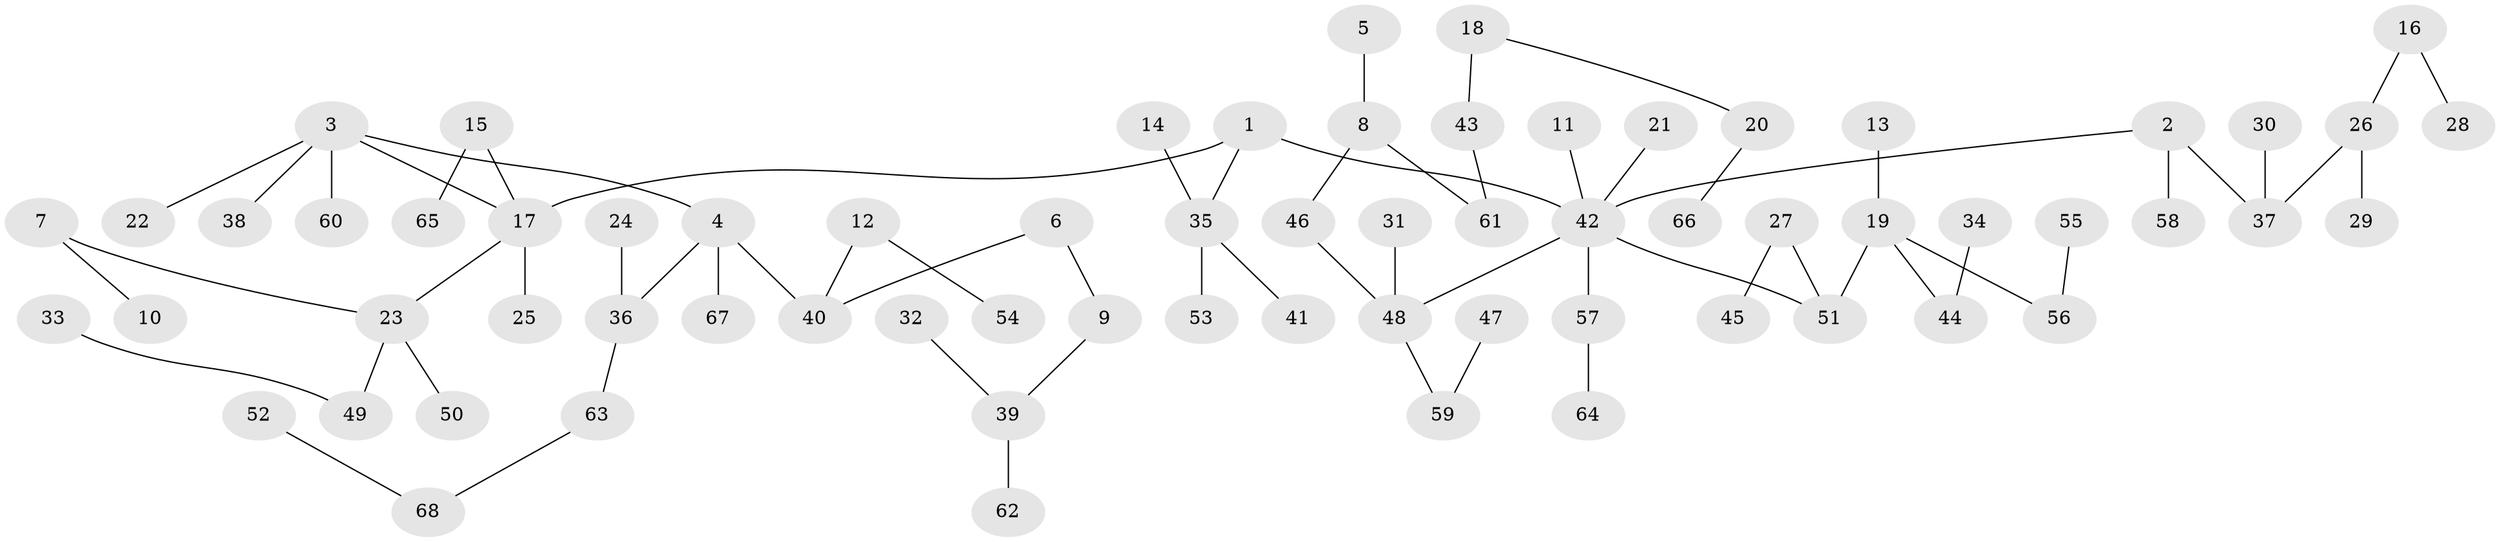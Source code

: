 // original degree distribution, {3: 0.14705882352941177, 7: 0.007352941176470588, 4: 0.07352941176470588, 5: 0.029411764705882353, 2: 0.27205882352941174, 6: 0.007352941176470588, 1: 0.4632352941176471}
// Generated by graph-tools (version 1.1) at 2025/37/03/04/25 23:37:19]
// undirected, 68 vertices, 67 edges
graph export_dot {
  node [color=gray90,style=filled];
  1;
  2;
  3;
  4;
  5;
  6;
  7;
  8;
  9;
  10;
  11;
  12;
  13;
  14;
  15;
  16;
  17;
  18;
  19;
  20;
  21;
  22;
  23;
  24;
  25;
  26;
  27;
  28;
  29;
  30;
  31;
  32;
  33;
  34;
  35;
  36;
  37;
  38;
  39;
  40;
  41;
  42;
  43;
  44;
  45;
  46;
  47;
  48;
  49;
  50;
  51;
  52;
  53;
  54;
  55;
  56;
  57;
  58;
  59;
  60;
  61;
  62;
  63;
  64;
  65;
  66;
  67;
  68;
  1 -- 17 [weight=1.0];
  1 -- 35 [weight=1.0];
  1 -- 42 [weight=1.0];
  2 -- 37 [weight=1.0];
  2 -- 42 [weight=1.0];
  2 -- 58 [weight=1.0];
  3 -- 4 [weight=1.0];
  3 -- 17 [weight=1.0];
  3 -- 22 [weight=1.0];
  3 -- 38 [weight=1.0];
  3 -- 60 [weight=1.0];
  4 -- 36 [weight=1.0];
  4 -- 40 [weight=1.0];
  4 -- 67 [weight=1.0];
  5 -- 8 [weight=1.0];
  6 -- 9 [weight=1.0];
  6 -- 40 [weight=1.0];
  7 -- 10 [weight=1.0];
  7 -- 23 [weight=1.0];
  8 -- 46 [weight=1.0];
  8 -- 61 [weight=1.0];
  9 -- 39 [weight=1.0];
  11 -- 42 [weight=1.0];
  12 -- 40 [weight=1.0];
  12 -- 54 [weight=1.0];
  13 -- 19 [weight=1.0];
  14 -- 35 [weight=1.0];
  15 -- 17 [weight=1.0];
  15 -- 65 [weight=1.0];
  16 -- 26 [weight=1.0];
  16 -- 28 [weight=1.0];
  17 -- 23 [weight=1.0];
  17 -- 25 [weight=1.0];
  18 -- 20 [weight=1.0];
  18 -- 43 [weight=1.0];
  19 -- 44 [weight=1.0];
  19 -- 51 [weight=1.0];
  19 -- 56 [weight=1.0];
  20 -- 66 [weight=1.0];
  21 -- 42 [weight=1.0];
  23 -- 49 [weight=1.0];
  23 -- 50 [weight=1.0];
  24 -- 36 [weight=1.0];
  26 -- 29 [weight=1.0];
  26 -- 37 [weight=1.0];
  27 -- 45 [weight=1.0];
  27 -- 51 [weight=1.0];
  30 -- 37 [weight=1.0];
  31 -- 48 [weight=1.0];
  32 -- 39 [weight=1.0];
  33 -- 49 [weight=1.0];
  34 -- 44 [weight=1.0];
  35 -- 41 [weight=1.0];
  35 -- 53 [weight=1.0];
  36 -- 63 [weight=1.0];
  39 -- 62 [weight=1.0];
  42 -- 48 [weight=1.0];
  42 -- 51 [weight=1.0];
  42 -- 57 [weight=1.0];
  43 -- 61 [weight=1.0];
  46 -- 48 [weight=1.0];
  47 -- 59 [weight=1.0];
  48 -- 59 [weight=1.0];
  52 -- 68 [weight=1.0];
  55 -- 56 [weight=1.0];
  57 -- 64 [weight=1.0];
  63 -- 68 [weight=1.0];
}
